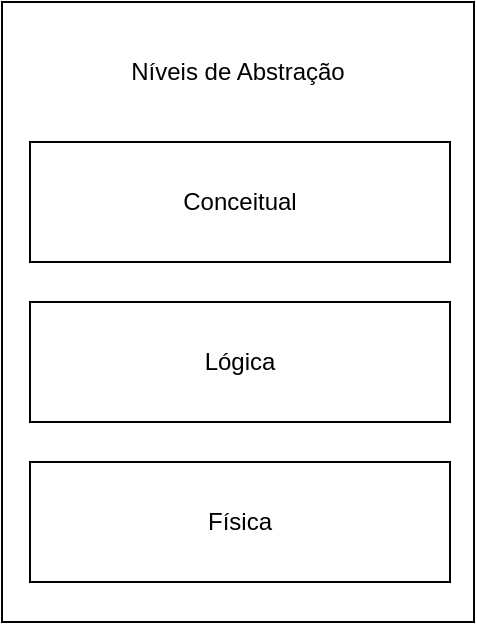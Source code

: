 <mxfile version="26.2.14">
  <diagram name="Página-1" id="x7pmjmnGV-Pn86RtIntv">
    <mxGraphModel dx="1264" dy="625" grid="1" gridSize="10" guides="1" tooltips="1" connect="1" arrows="1" fold="1" page="1" pageScale="1" pageWidth="827" pageHeight="1169" math="0" shadow="0">
      <root>
        <mxCell id="0" />
        <mxCell id="1" parent="0" />
        <mxCell id="q8nthipqPMk74v-ilzVn-59" value="" style="rounded=0;whiteSpace=wrap;html=1;" vertex="1" parent="1">
          <mxGeometry x="296" y="70" width="236" height="310" as="geometry" />
        </mxCell>
        <mxCell id="q8nthipqPMk74v-ilzVn-60" value="Níveis de Abstração" style="text;strokeColor=none;align=center;fillColor=none;html=1;verticalAlign=middle;whiteSpace=wrap;rounded=0;" vertex="1" parent="1">
          <mxGeometry x="351" y="90" width="126" height="30" as="geometry" />
        </mxCell>
        <mxCell id="q8nthipqPMk74v-ilzVn-61" value="Conceitual" style="rounded=0;whiteSpace=wrap;html=1;" vertex="1" parent="1">
          <mxGeometry x="310" y="140" width="210" height="60" as="geometry" />
        </mxCell>
        <mxCell id="q8nthipqPMk74v-ilzVn-62" value="Lógica" style="rounded=0;whiteSpace=wrap;html=1;" vertex="1" parent="1">
          <mxGeometry x="310" y="220" width="210" height="60" as="geometry" />
        </mxCell>
        <mxCell id="q8nthipqPMk74v-ilzVn-63" value="Física" style="rounded=0;whiteSpace=wrap;html=1;" vertex="1" parent="1">
          <mxGeometry x="310" y="300" width="210" height="60" as="geometry" />
        </mxCell>
      </root>
    </mxGraphModel>
  </diagram>
</mxfile>
